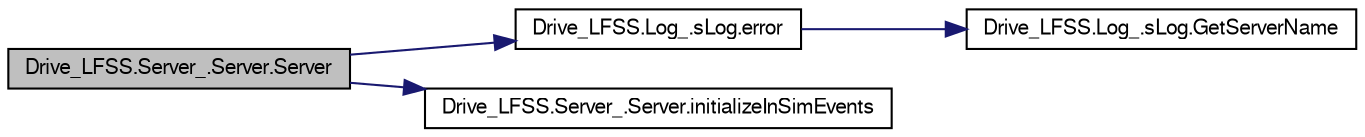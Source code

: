 digraph G
{
  bgcolor="transparent";
  edge [fontname="FreeSans",fontsize=10,labelfontname="FreeSans",labelfontsize=10];
  node [fontname="FreeSans",fontsize=10,shape=record];
  rankdir=LR;
  Node1 [label="Drive_LFSS.Server_.Server.Server",height=0.2,width=0.4,color="black", fillcolor="grey75", style="filled" fontcolor="black"];
  Node1 -> Node2 [color="midnightblue",fontsize=10,style="solid",fontname="FreeSans"];
  Node2 [label="Drive_LFSS.Log_.sLog.error",height=0.2,width=0.4,color="black",URL="$class_drive___l_f_s_s_1_1_log___1_1s_log.html#02ad530a0733ac486d779ddf9140b219"];
  Node2 -> Node3 [color="midnightblue",fontsize=10,style="solid",fontname="FreeSans"];
  Node3 [label="Drive_LFSS.Log_.sLog.GetServerName",height=0.2,width=0.4,color="black",URL="$class_drive___l_f_s_s_1_1_log___1_1s_log.html#9c38361eceec54b892e2b27baba0b7e0"];
  Node1 -> Node4 [color="midnightblue",fontsize=10,style="solid",fontname="FreeSans"];
  Node4 [label="Drive_LFSS.Server_.Server.initializeInSimEvents",height=0.2,width=0.4,color="black",URL="$class_drive___l_f_s_s_1_1_server___1_1_server.html#87874a1f99624b7a519ea35009edb110"];
}
